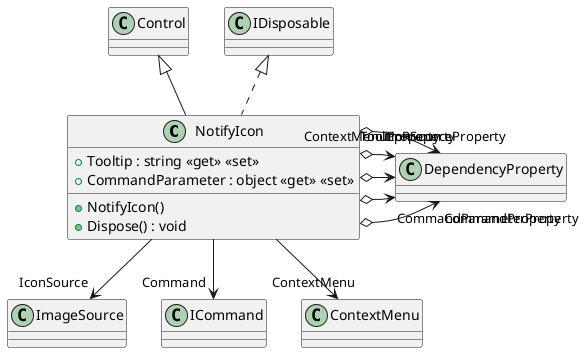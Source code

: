 @startuml
!startsub default
class NotifyIcon {
    + NotifyIcon()
    + Tooltip : string <<get>> <<set>>
    + CommandParameter : object <<get>> <<set>>
    + Dispose() : void
}
!endsub
Control <|-- NotifyIcon
IDisposable <|.. NotifyIcon
NotifyIcon o-> "CommandProperty" DependencyProperty
NotifyIcon o-> "CommandParameterProperty" DependencyProperty
NotifyIcon o-> "ContextMenuProperty" DependencyProperty
NotifyIcon o-> "IconSourceProperty" DependencyProperty
NotifyIcon o-> "TooltipProperty" DependencyProperty
NotifyIcon --> "IconSource" ImageSource
NotifyIcon --> "Command" ICommand
NotifyIcon --> "ContextMenu" ContextMenu
@enduml